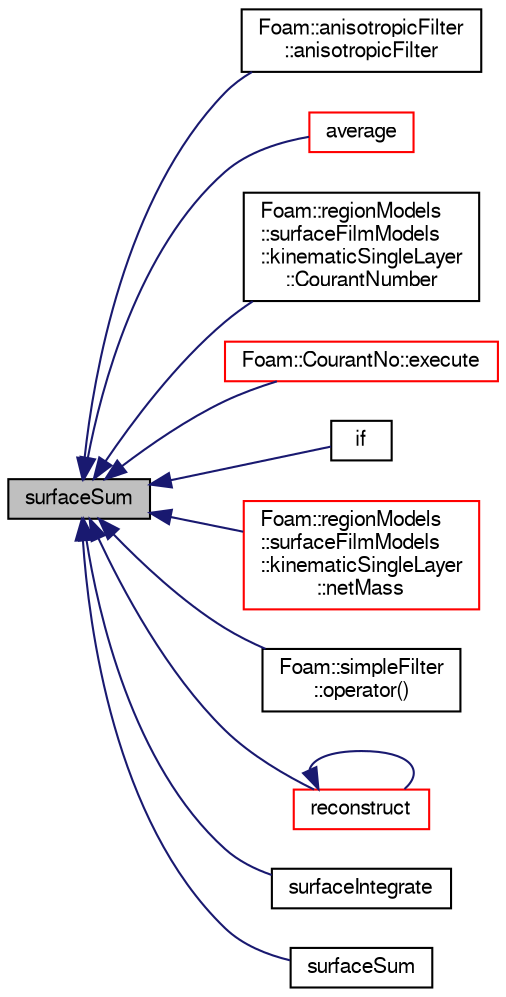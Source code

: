digraph "surfaceSum"
{
  bgcolor="transparent";
  edge [fontname="FreeSans",fontsize="10",labelfontname="FreeSans",labelfontsize="10"];
  node [fontname="FreeSans",fontsize="10",shape=record];
  rankdir="LR";
  Node26191 [label="surfaceSum",height=0.2,width=0.4,color="black", fillcolor="grey75", style="filled", fontcolor="black"];
  Node26191 -> Node26192 [dir="back",color="midnightblue",fontsize="10",style="solid",fontname="FreeSans"];
  Node26192 [label="Foam::anisotropicFilter\l::anisotropicFilter",height=0.2,width=0.4,color="black",URL="$a31130.html#a1054a3bdd9be3f4b6109caf21ffcf3b9",tooltip="Construct from components. "];
  Node26191 -> Node26193 [dir="back",color="midnightblue",fontsize="10",style="solid",fontname="FreeSans"];
  Node26193 [label="average",height=0.2,width=0.4,color="red",URL="$a21134.html#a081533edd829853720cd0cbb61c5d49f",tooltip="Area-weighted average a surfaceField creating a volField. "];
  Node26191 -> Node26286 [dir="back",color="midnightblue",fontsize="10",style="solid",fontname="FreeSans"];
  Node26286 [label="Foam::regionModels\l::surfaceFilmModels\l::kinematicSingleLayer\l::CourantNumber",height=0.2,width=0.4,color="black",URL="$a29042.html#ae65b4d9fefa89ea7af0cf18525899d63",tooltip="Courant number evaluation. "];
  Node26191 -> Node26287 [dir="back",color="midnightblue",fontsize="10",style="solid",fontname="FreeSans"];
  Node26287 [label="Foam::CourantNo::execute",height=0.2,width=0.4,color="red",URL="$a28878.html#a61af3e60b94ae3e748f6fbac1e794af7",tooltip="Execute, currently does nothing. "];
  Node26191 -> Node26289 [dir="back",color="midnightblue",fontsize="10",style="solid",fontname="FreeSans"];
  Node26289 [label="if",height=0.2,width=0.4,color="black",URL="$a19826.html#a7249a5be96007daaf6a7fea1b25c3adc"];
  Node26191 -> Node26290 [dir="back",color="midnightblue",fontsize="10",style="solid",fontname="FreeSans"];
  Node26290 [label="Foam::regionModels\l::surfaceFilmModels\l::kinematicSingleLayer\l::netMass",height=0.2,width=0.4,color="red",URL="$a29042.html#aea82ba05db23193d56639def808a6154",tooltip="Return the net film mass available over the next integration. "];
  Node26191 -> Node26296 [dir="back",color="midnightblue",fontsize="10",style="solid",fontname="FreeSans"];
  Node26296 [label="Foam::simpleFilter\l::operator()",height=0.2,width=0.4,color="black",URL="$a31142.html#a57f485be4b718f128b5c974aea60a703"];
  Node26191 -> Node26297 [dir="back",color="midnightblue",fontsize="10",style="solid",fontname="FreeSans"];
  Node26297 [label="reconstruct",height=0.2,width=0.4,color="red",URL="$a21134.html#ad3f62a925e1c910123bc88b6572e4b78"];
  Node26297 -> Node26297 [dir="back",color="midnightblue",fontsize="10",style="solid",fontname="FreeSans"];
  Node26191 -> Node26308 [dir="back",color="midnightblue",fontsize="10",style="solid",fontname="FreeSans"];
  Node26308 [label="surfaceIntegrate",height=0.2,width=0.4,color="black",URL="$a21134.html#ab89e7df39f7f43adbf9b9855491f7ecd"];
  Node26191 -> Node26309 [dir="back",color="midnightblue",fontsize="10",style="solid",fontname="FreeSans"];
  Node26309 [label="surfaceSum",height=0.2,width=0.4,color="black",URL="$a21134.html#a82cf994e201769cd910663232792095c"];
}
